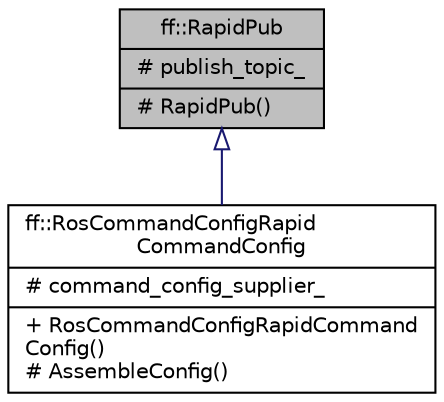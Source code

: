 digraph "ff::RapidPub"
{
 // LATEX_PDF_SIZE
  edge [fontname="Helvetica",fontsize="10",labelfontname="Helvetica",labelfontsize="10"];
  node [fontname="Helvetica",fontsize="10",shape=record];
  Node1 [label="{ff::RapidPub\n|# publish_topic_\l|# RapidPub()\l}",height=0.2,width=0.4,color="black", fillcolor="grey75", style="filled", fontcolor="black",tooltip="base class for rapid publishers"];
  Node1 -> Node2 [dir="back",color="midnightblue",fontsize="10",style="solid",arrowtail="onormal",fontname="Helvetica"];
  Node2 [label="{ff::RosCommandConfigRapid\lCommandConfig\n|# command_config_supplier_\l|+ RosCommandConfigRapidCommand\lConfig()\l# AssembleConfig()\l}",height=0.2,width=0.4,color="black", fillcolor="white", style="filled",URL="$classff_1_1RosCommandConfigRapidCommandConfig.html",tooltip="publish a single CommandConfig message"];
}
